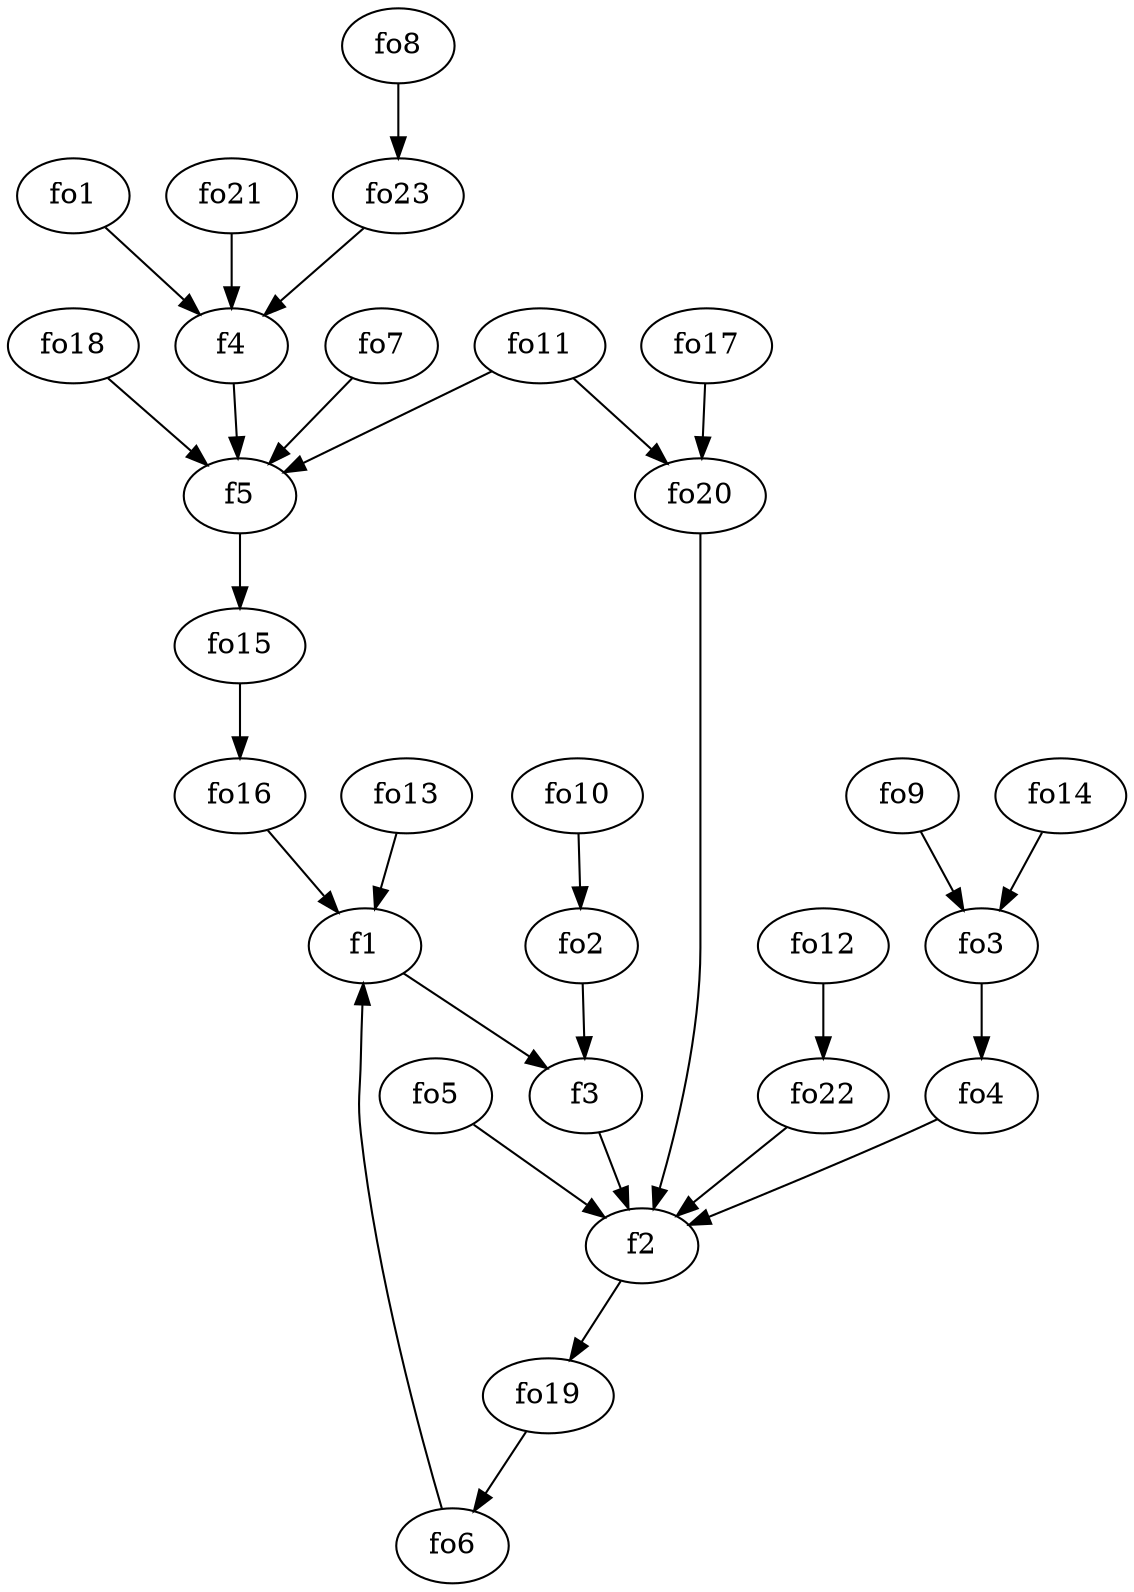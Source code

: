 strict digraph  {
f1;
f2;
f3;
f4;
f5;
fo1;
fo2;
fo3;
fo4;
fo5;
fo6;
fo7;
fo8;
fo9;
fo10;
fo11;
fo12;
fo13;
fo14;
fo15;
fo16;
fo17;
fo18;
fo19;
fo20;
fo21;
fo22;
fo23;
f1 -> f3  [weight=2];
f2 -> fo19  [weight=2];
f3 -> f2  [weight=2];
f4 -> f5  [weight=2];
f5 -> fo15  [weight=2];
fo1 -> f4  [weight=2];
fo2 -> f3  [weight=2];
fo3 -> fo4  [weight=2];
fo4 -> f2  [weight=2];
fo5 -> f2  [weight=2];
fo6 -> f1  [weight=2];
fo7 -> f5  [weight=2];
fo8 -> fo23  [weight=2];
fo9 -> fo3  [weight=2];
fo10 -> fo2  [weight=2];
fo11 -> f5  [weight=2];
fo11 -> fo20  [weight=2];
fo12 -> fo22  [weight=2];
fo13 -> f1  [weight=2];
fo14 -> fo3  [weight=2];
fo15 -> fo16  [weight=2];
fo16 -> f1  [weight=2];
fo17 -> fo20  [weight=2];
fo18 -> f5  [weight=2];
fo19 -> fo6  [weight=2];
fo20 -> f2  [weight=2];
fo21 -> f4  [weight=2];
fo22 -> f2  [weight=2];
fo23 -> f4  [weight=2];
}
